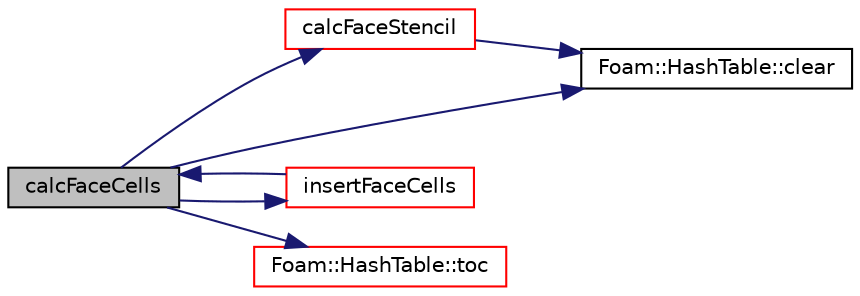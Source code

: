 digraph "calcFaceCells"
{
  bgcolor="transparent";
  edge [fontname="Helvetica",fontsize="10",labelfontname="Helvetica",labelfontsize="10"];
  node [fontname="Helvetica",fontsize="10",shape=record];
  rankdir="LR";
  Node1 [label="calcFaceCells",height=0.2,width=0.4,color="black", fillcolor="grey75", style="filled", fontcolor="black"];
  Node1 -> Node2 [color="midnightblue",fontsize="10",style="solid",fontname="Helvetica"];
  Node2 [label="calcFaceStencil",height=0.2,width=0.4,color="red",URL="$a00233.html#a14f5e1313e09731da9c6e22c7a9cd40e",tooltip="Collect cell neighbours into extended stencil. "];
  Node2 -> Node3 [color="midnightblue",fontsize="10",style="solid",fontname="Helvetica"];
  Node3 [label="Foam::HashTable::clear",height=0.2,width=0.4,color="black",URL="$a00994.html#ac8bb3912a3ce86b15842e79d0b421204",tooltip="Clear all entries from table. "];
  Node1 -> Node3 [color="midnightblue",fontsize="10",style="solid",fontname="Helvetica"];
  Node1 -> Node4 [color="midnightblue",fontsize="10",style="solid",fontname="Helvetica"];
  Node4 [label="insertFaceCells",height=0.2,width=0.4,color="red",URL="$a00233.html#a2ceaba8d99391993b6db5c841992073e",tooltip="Collect cell neighbours of faces in global numbering. "];
  Node4 -> Node1 [color="midnightblue",fontsize="10",style="solid",fontname="Helvetica"];
  Node1 -> Node5 [color="midnightblue",fontsize="10",style="solid",fontname="Helvetica"];
  Node5 [label="Foam::HashTable::toc",height=0.2,width=0.4,color="red",URL="$a00994.html#a76b765c869311659d0868ce0e0200884",tooltip="Return the table of contents. "];
}
